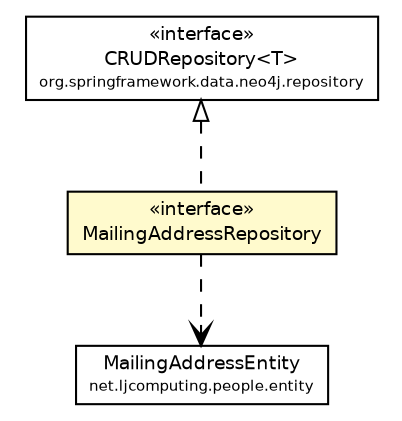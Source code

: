 #!/usr/local/bin/dot
#
# Class diagram 
# Generated by UMLGraph version R5_6 (http://www.umlgraph.org/)
#

digraph G {
	edge [fontname="Helvetica",fontsize=10,labelfontname="Helvetica",labelfontsize=10];
	node [fontname="Helvetica",fontsize=10,shape=plaintext];
	nodesep=0.25;
	ranksep=0.5;
	// net.ljcomputing.people.repository.MailingAddressRepository
	c957 [label=<<table title="net.ljcomputing.people.repository.MailingAddressRepository" border="0" cellborder="1" cellspacing="0" cellpadding="2" port="p" bgcolor="lemonChiffon" href="./MailingAddressRepository.html">
		<tr><td><table border="0" cellspacing="0" cellpadding="1">
<tr><td align="center" balign="center"> &#171;interface&#187; </td></tr>
<tr><td align="center" balign="center"> MailingAddressRepository </td></tr>
		</table></td></tr>
		</table>>, URL="./MailingAddressRepository.html", fontname="Helvetica", fontcolor="black", fontsize=9.0];
	// net.ljcomputing.people.entity.MailingAddressEntity
	c968 [label=<<table title="net.ljcomputing.people.entity.MailingAddressEntity" border="0" cellborder="1" cellspacing="0" cellpadding="2" port="p" href="../entity/MailingAddressEntity.html">
		<tr><td><table border="0" cellspacing="0" cellpadding="1">
<tr><td align="center" balign="center"> MailingAddressEntity </td></tr>
<tr><td align="center" balign="center"><font point-size="7.0"> net.ljcomputing.people.entity </font></td></tr>
		</table></td></tr>
		</table>>, URL="../entity/MailingAddressEntity.html", fontname="Helvetica", fontcolor="black", fontsize=9.0];
	//net.ljcomputing.people.repository.MailingAddressRepository implements org.springframework.data.neo4j.repository.CRUDRepository<T>
	c997:p -> c957:p [dir=back,arrowtail=empty,style=dashed];
	// net.ljcomputing.people.repository.MailingAddressRepository DEPEND net.ljcomputing.people.entity.MailingAddressEntity
	c957:p -> c968:p [taillabel="", label="", headlabel="", fontname="Helvetica", fontcolor="black", fontsize=10.0, color="black", arrowhead=open, style=dashed];
	// org.springframework.data.neo4j.repository.CRUDRepository<T>
	c997 [label=<<table title="org.springframework.data.neo4j.repository.CRUDRepository" border="0" cellborder="1" cellspacing="0" cellpadding="2" port="p">
		<tr><td><table border="0" cellspacing="0" cellpadding="1">
<tr><td align="center" balign="center"> &#171;interface&#187; </td></tr>
<tr><td align="center" balign="center"> CRUDRepository&lt;T&gt; </td></tr>
<tr><td align="center" balign="center"><font point-size="7.0"> org.springframework.data.neo4j.repository </font></td></tr>
		</table></td></tr>
		</table>>, URL="null", fontname="Helvetica", fontcolor="black", fontsize=9.0];
}

